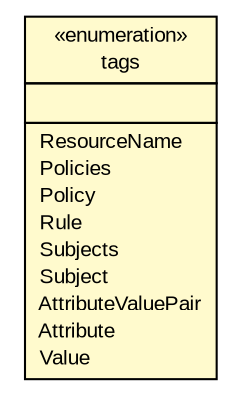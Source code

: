#!/usr/local/bin/dot
#
# Class diagram 
# Generated by UmlGraph version 4.6 (http://www.spinellis.gr/sw/umlgraph)
#

digraph G {
	edge [fontname="arial",fontsize=10,labelfontname="arial",labelfontsize=10];
	node [fontname="arial",fontsize=10,shape=plaintext];
	// org.opentox.aa.policy.PolicyParser.tags
	c898 [label=<<table border="0" cellborder="1" cellspacing="0" cellpadding="2" port="p" bgcolor="lemonChiffon" href="./PolicyParser.tags.html">
		<tr><td><table border="0" cellspacing="0" cellpadding="1">
			<tr><td> &laquo;enumeration&raquo; </td></tr>
			<tr><td> tags </td></tr>
		</table></td></tr>
		<tr><td><table border="0" cellspacing="0" cellpadding="1">
			<tr><td align="left">  </td></tr>
		</table></td></tr>
		<tr><td><table border="0" cellspacing="0" cellpadding="1">
			<tr><td align="left"> ResourceName </td></tr>
			<tr><td align="left"> Policies </td></tr>
			<tr><td align="left"> Policy </td></tr>
			<tr><td align="left"> Rule </td></tr>
			<tr><td align="left"> Subjects </td></tr>
			<tr><td align="left"> Subject </td></tr>
			<tr><td align="left"> AttributeValuePair </td></tr>
			<tr><td align="left"> Attribute </td></tr>
			<tr><td align="left"> Value </td></tr>
		</table></td></tr>
		</table>>, fontname="arial", fontcolor="black", fontsize=10.0];
}

